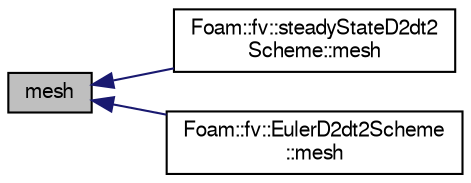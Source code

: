 digraph "mesh"
{
  bgcolor="transparent";
  edge [fontname="FreeSans",fontsize="10",labelfontname="FreeSans",labelfontsize="10"];
  node [fontname="FreeSans",fontsize="10",shape=record];
  rankdir="LR";
  Node120 [label="mesh",height=0.2,width=0.4,color="black", fillcolor="grey75", style="filled", fontcolor="black"];
  Node120 -> Node121 [dir="back",color="midnightblue",fontsize="10",style="solid",fontname="FreeSans"];
  Node121 [label="Foam::fv::steadyStateD2dt2\lScheme::mesh",height=0.2,width=0.4,color="black",URL="$a22462.html#a470f06cfb9b6ee887cd85d63de275607",tooltip="Return mesh reference. "];
  Node120 -> Node122 [dir="back",color="midnightblue",fontsize="10",style="solid",fontname="FreeSans"];
  Node122 [label="Foam::fv::EulerD2dt2Scheme\l::mesh",height=0.2,width=0.4,color="black",URL="$a22458.html#a470f06cfb9b6ee887cd85d63de275607",tooltip="Return mesh reference. "];
}

